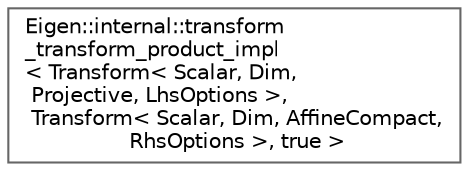 digraph "Graphical Class Hierarchy"
{
 // LATEX_PDF_SIZE
  bgcolor="transparent";
  edge [fontname=Helvetica,fontsize=10,labelfontname=Helvetica,labelfontsize=10];
  node [fontname=Helvetica,fontsize=10,shape=box,height=0.2,width=0.4];
  rankdir="LR";
  Node0 [id="Node000000",label="Eigen::internal::transform\l_transform_product_impl\l\< Transform\< Scalar, Dim,\l Projective, LhsOptions \>,\l Transform\< Scalar, Dim, AffineCompact,\l RhsOptions \>, true \>",height=0.2,width=0.4,color="grey40", fillcolor="white", style="filled",URL="$structEigen_1_1internal_1_1transform__transform__product__impl_3_01Transform_3_01Scalar_00_01Dima0ff3e0c8b1e25b2ec36b0bc950cd5c7.html",tooltip=" "];
}
